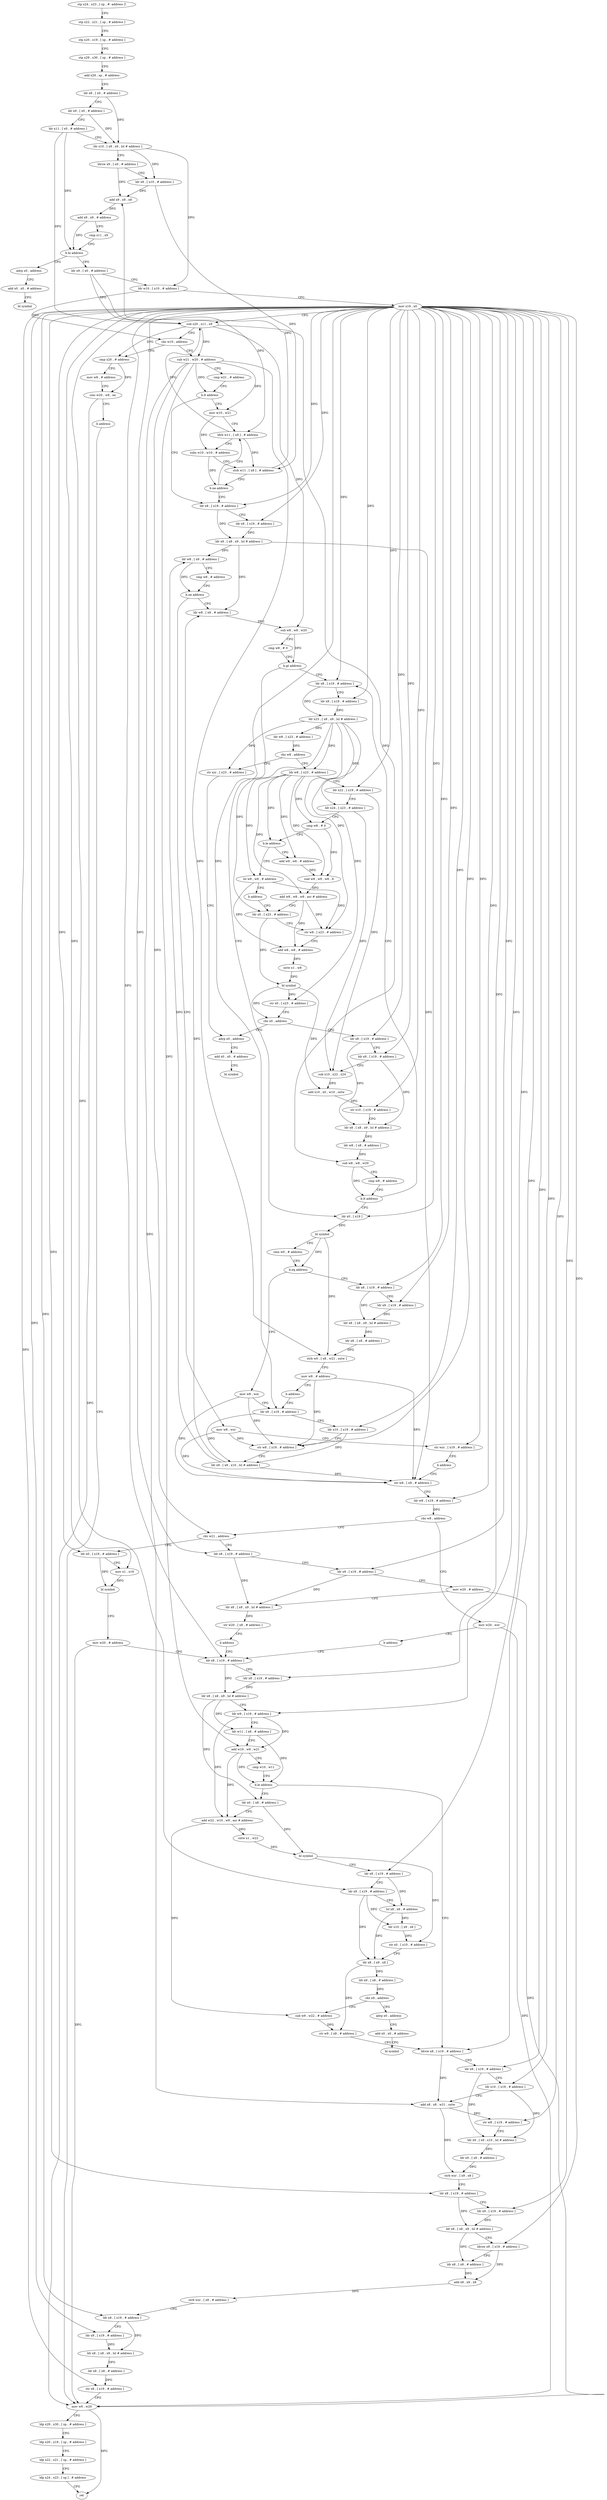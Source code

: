 digraph "func" {
"115576" [label = "stp x24 , x23 , [ sp , #- address ]!" ]
"115580" [label = "stp x22 , x21 , [ sp , # address ]" ]
"115584" [label = "stp x20 , x19 , [ sp , # address ]" ]
"115588" [label = "stp x29 , x30 , [ sp , # address ]" ]
"115592" [label = "add x29 , sp , # address" ]
"115596" [label = "ldr x8 , [ x0 , # address ]" ]
"115600" [label = "ldr x9 , [ x0 , # address ]" ]
"115604" [label = "ldr x11 , [ x0 , # address ]" ]
"115608" [label = "ldr x10 , [ x8 , x9 , lsl # address ]" ]
"115612" [label = "ldrsw x9 , [ x0 , # address ]" ]
"115616" [label = "ldr x8 , [ x10 , # address ]" ]
"115620" [label = "add x9 , x9 , x8" ]
"115624" [label = "add x9 , x9 , # address" ]
"115628" [label = "cmp x11 , x9" ]
"115632" [label = "b.hi address" ]
"116220" [label = "adrp x0 , address" ]
"115636" [label = "ldr x9 , [ x0 , # address ]" ]
"116224" [label = "add x0 , x0 , # address" ]
"116228" [label = "bl symbol" ]
"115640" [label = "ldr w10 , [ x10 , # address ]" ]
"115644" [label = "mov x19 , x0" ]
"115648" [label = "sub x20 , x11 , x9" ]
"115652" [label = "cbz w10 , address" ]
"115724" [label = "cmp x20 , # address" ]
"115656" [label = "sub w21 , w20 , # address" ]
"115728" [label = "mov w8 , # address" ]
"115732" [label = "cinc w20 , w8 , ne" ]
"115736" [label = "b address" ]
"116180" [label = "mov w0 , w20" ]
"115660" [label = "cmp w21 , # address" ]
"115664" [label = "b.lt address" ]
"115688" [label = "ldr x8 , [ x19 , # address ]" ]
"115668" [label = "mov w10 , w21" ]
"116184" [label = "ldp x29 , x30 , [ sp , # address ]" ]
"116188" [label = "ldp x20 , x19 , [ sp , # address ]" ]
"116192" [label = "ldp x22 , x21 , [ sp , # address ]" ]
"116196" [label = "ldp x24 , x23 , [ sp ] , # address" ]
"116200" [label = "ret" ]
"115692" [label = "ldr x9 , [ x19 , # address ]" ]
"115696" [label = "ldr x9 , [ x8 , x9 , lsl # address ]" ]
"115700" [label = "ldr w8 , [ x9 , # address ]" ]
"115704" [label = "cmp w8 , # address" ]
"115708" [label = "b.ne address" ]
"115740" [label = "ldr w8 , [ x9 , # address ]" ]
"115712" [label = "mov w8 , wzr" ]
"115672" [label = "ldrb w11 , [ x9 ] , # address" ]
"115744" [label = "sub w8 , w8 , w20" ]
"115748" [label = "cmp w8 , # 0" ]
"115752" [label = "b.gt address" ]
"115884" [label = "ldr x0 , [ x19 ]" ]
"115756" [label = "ldr x8 , [ x19 , # address ]" ]
"115716" [label = "str wzr , [ x19 , # address ]" ]
"115720" [label = "b address" ]
"115948" [label = "str w8 , [ x9 , # address ]" ]
"115676" [label = "subs w10 , w10 , # address" ]
"115680" [label = "strb w11 , [ x8 ] , # address" ]
"115684" [label = "b.ne address" ]
"115888" [label = "bl symbol" ]
"115892" [label = "cmn w0 , # address" ]
"115896" [label = "b.eq address" ]
"115928" [label = "mov w8 , wzr" ]
"115900" [label = "ldr x8 , [ x19 , # address ]" ]
"115760" [label = "ldr x9 , [ x19 , # address ]" ]
"115764" [label = "ldr x23 , [ x8 , x9 , lsl # address ]" ]
"115768" [label = "ldr w8 , [ x23 , # address ]" ]
"115772" [label = "cbz w8 , address" ]
"116204" [label = "str xzr , [ x23 , # address ]" ]
"115776" [label = "ldr w8 , [ x23 , # address ]" ]
"115952" [label = "ldr w8 , [ x19 , # address ]" ]
"115956" [label = "cbz w8 , address" ]
"115968" [label = "cbz w21 , address" ]
"115960" [label = "mov w20 , wzr" ]
"115932" [label = "ldr x9 , [ x19 , # address ]" ]
"115904" [label = "ldr x9 , [ x19 , # address ]" ]
"115908" [label = "ldr x8 , [ x8 , x9 , lsl # address ]" ]
"115912" [label = "ldr x8 , [ x8 , # address ]" ]
"115916" [label = "strb w0 , [ x8 , w21 , sxtw ]" ]
"115920" [label = "mov w8 , # address" ]
"115924" [label = "b address" ]
"116208" [label = "adrp x0 , address" ]
"115780" [label = "ldr x22 , [ x19 , # address ]" ]
"115784" [label = "ldr x24 , [ x23 , # address ]" ]
"115788" [label = "cmp w8 , # 0" ]
"115792" [label = "b.le address" ]
"115804" [label = "add w9 , w8 , # address" ]
"115796" [label = "lsl w8 , w8 , # address" ]
"115996" [label = "ldr x0 , [ x19 , # address ]" ]
"115972" [label = "ldr x8 , [ x19 , # address ]" ]
"115964" [label = "b address" ]
"116012" [label = "ldr x8 , [ x19 , # address ]" ]
"115936" [label = "ldr x10 , [ x19 , # address ]" ]
"115940" [label = "str w8 , [ x19 , # address ]" ]
"115944" [label = "ldr x9 , [ x9 , x10 , lsl # address ]" ]
"115808" [label = "csel w9 , w9 , w8 , lt" ]
"115812" [label = "add w8 , w8 , w9 , asr # address" ]
"115816" [label = "ldr x0 , [ x23 , # address ]" ]
"115800" [label = "b address" ]
"116000" [label = "mov x1 , x19" ]
"116004" [label = "bl symbol" ]
"116008" [label = "mov w20 , # address" ]
"115976" [label = "ldr x9 , [ x19 , # address ]" ]
"115980" [label = "mov w20 , # address" ]
"115984" [label = "ldr x8 , [ x8 , x9 , lsl # address ]" ]
"115988" [label = "str w20 , [ x8 , # address ]" ]
"115992" [label = "b address" ]
"116016" [label = "ldr x9 , [ x19 , # address ]" ]
"116020" [label = "ldr x8 , [ x8 , x9 , lsl # address ]" ]
"116024" [label = "ldr w9 , [ x19 , # address ]" ]
"116028" [label = "ldr w11 , [ x8 , # address ]" ]
"116032" [label = "add w10 , w9 , w21" ]
"116036" [label = "cmp w10 , w11" ]
"116040" [label = "b.le address" ]
"116100" [label = "ldrsw x8 , [ x19 , # address ]" ]
"116044" [label = "ldr x0 , [ x8 , # address ]" ]
"116212" [label = "add x0 , x0 , # address" ]
"116216" [label = "bl symbol" ]
"115844" [label = "ldr x8 , [ x19 , # address ]" ]
"115848" [label = "ldr x9 , [ x19 , # address ]" ]
"115852" [label = "sub x10 , x22 , x24" ]
"115856" [label = "add x10 , x0 , w10 , sxtw" ]
"115860" [label = "str x10 , [ x19 , # address ]" ]
"115864" [label = "ldr x8 , [ x8 , x9 , lsl # address ]" ]
"115868" [label = "ldr w8 , [ x8 , # address ]" ]
"115872" [label = "sub w8 , w8 , w20" ]
"115876" [label = "cmp w8 , # address" ]
"115880" [label = "b.lt address" ]
"115820" [label = "str w8 , [ x23 , # address ]" ]
"115824" [label = "add w8 , w8 , # address" ]
"115828" [label = "sxtw x1 , w8" ]
"115832" [label = "bl symbol" ]
"115836" [label = "str x0 , [ x23 , # address ]" ]
"115840" [label = "cbz x0 , address" ]
"116104" [label = "ldr x9 , [ x19 , # address ]" ]
"116108" [label = "ldr x10 , [ x19 , # address ]" ]
"116112" [label = "add x8 , x8 , w21 , sxtw" ]
"116116" [label = "str w8 , [ x19 , # address ]" ]
"116120" [label = "ldr x9 , [ x9 , x10 , lsl # address ]" ]
"116124" [label = "ldr x9 , [ x9 , # address ]" ]
"116128" [label = "strb wzr , [ x9 , x8 ]" ]
"116132" [label = "ldr x8 , [ x19 , # address ]" ]
"116136" [label = "ldr x9 , [ x19 , # address ]" ]
"116140" [label = "ldr x8 , [ x8 , x9 , lsl # address ]" ]
"116144" [label = "ldrsw x9 , [ x19 , # address ]" ]
"116148" [label = "ldr x8 , [ x8 , # address ]" ]
"116152" [label = "add x8 , x9 , x8" ]
"116156" [label = "strb wzr , [ x8 , # address ]" ]
"116160" [label = "ldr x8 , [ x19 , # address ]" ]
"116164" [label = "ldr x9 , [ x19 , # address ]" ]
"116168" [label = "ldr x8 , [ x8 , x9 , lsl # address ]" ]
"116172" [label = "ldr x8 , [ x8 , # address ]" ]
"116176" [label = "str x8 , [ x19 , # address ]" ]
"116048" [label = "add w22 , w10 , w9 , asr # address" ]
"116052" [label = "sxtw x1 , w22" ]
"116056" [label = "bl symbol" ]
"116060" [label = "ldr x8 , [ x19 , # address ]" ]
"116064" [label = "ldr x9 , [ x19 , # address ]" ]
"116068" [label = "lsl x8 , x8 , # address" ]
"116072" [label = "ldr x10 , [ x9 , x8 ]" ]
"116076" [label = "str x0 , [ x10 , # address ]" ]
"116080" [label = "ldr x8 , [ x9 , x8 ]" ]
"116084" [label = "ldr x9 , [ x8 , # address ]" ]
"116088" [label = "cbz x9 , address" ]
"116232" [label = "adrp x0 , address" ]
"116092" [label = "sub w9 , w22 , # address" ]
"116236" [label = "add x0 , x0 , # address" ]
"116240" [label = "bl symbol" ]
"116096" [label = "str w9 , [ x8 , # address ]" ]
"115576" -> "115580" [ label = "CFG" ]
"115580" -> "115584" [ label = "CFG" ]
"115584" -> "115588" [ label = "CFG" ]
"115588" -> "115592" [ label = "CFG" ]
"115592" -> "115596" [ label = "CFG" ]
"115596" -> "115600" [ label = "CFG" ]
"115596" -> "115608" [ label = "DFG" ]
"115600" -> "115604" [ label = "CFG" ]
"115600" -> "115608" [ label = "DFG" ]
"115604" -> "115608" [ label = "CFG" ]
"115604" -> "115632" [ label = "DFG" ]
"115604" -> "115648" [ label = "DFG" ]
"115608" -> "115612" [ label = "CFG" ]
"115608" -> "115616" [ label = "DFG" ]
"115608" -> "115640" [ label = "DFG" ]
"115612" -> "115616" [ label = "CFG" ]
"115612" -> "115620" [ label = "DFG" ]
"115616" -> "115620" [ label = "DFG" ]
"115616" -> "115680" [ label = "DFG" ]
"115620" -> "115624" [ label = "DFG" ]
"115624" -> "115628" [ label = "CFG" ]
"115624" -> "115632" [ label = "DFG" ]
"115628" -> "115632" [ label = "CFG" ]
"115632" -> "116220" [ label = "CFG" ]
"115632" -> "115636" [ label = "CFG" ]
"116220" -> "116224" [ label = "CFG" ]
"115636" -> "115640" [ label = "CFG" ]
"115636" -> "115648" [ label = "DFG" ]
"115636" -> "115672" [ label = "DFG" ]
"116224" -> "116228" [ label = "CFG" ]
"115640" -> "115644" [ label = "CFG" ]
"115640" -> "115652" [ label = "DFG" ]
"115644" -> "115648" [ label = "CFG" ]
"115644" -> "115688" [ label = "DFG" ]
"115644" -> "115692" [ label = "DFG" ]
"115644" -> "115716" [ label = "DFG" ]
"115644" -> "115884" [ label = "DFG" ]
"115644" -> "115756" [ label = "DFG" ]
"115644" -> "115760" [ label = "DFG" ]
"115644" -> "115952" [ label = "DFG" ]
"115644" -> "115900" [ label = "DFG" ]
"115644" -> "115904" [ label = "DFG" ]
"115644" -> "115780" [ label = "DFG" ]
"115644" -> "115932" [ label = "DFG" ]
"115644" -> "115936" [ label = "DFG" ]
"115644" -> "115940" [ label = "DFG" ]
"115644" -> "115996" [ label = "DFG" ]
"115644" -> "116000" [ label = "DFG" ]
"115644" -> "115972" [ label = "DFG" ]
"115644" -> "115976" [ label = "DFG" ]
"115644" -> "116012" [ label = "DFG" ]
"115644" -> "116016" [ label = "DFG" ]
"115644" -> "116024" [ label = "DFG" ]
"115644" -> "116100" [ label = "DFG" ]
"115644" -> "116104" [ label = "DFG" ]
"115644" -> "116108" [ label = "DFG" ]
"115644" -> "116116" [ label = "DFG" ]
"115644" -> "116132" [ label = "DFG" ]
"115644" -> "116136" [ label = "DFG" ]
"115644" -> "116144" [ label = "DFG" ]
"115644" -> "116160" [ label = "DFG" ]
"115644" -> "116164" [ label = "DFG" ]
"115644" -> "116176" [ label = "DFG" ]
"115644" -> "116060" [ label = "DFG" ]
"115644" -> "116064" [ label = "DFG" ]
"115644" -> "115844" [ label = "DFG" ]
"115644" -> "115848" [ label = "DFG" ]
"115644" -> "115860" [ label = "DFG" ]
"115648" -> "115652" [ label = "CFG" ]
"115648" -> "115724" [ label = "DFG" ]
"115648" -> "115656" [ label = "DFG" ]
"115648" -> "115744" [ label = "DFG" ]
"115648" -> "115872" [ label = "DFG" ]
"115652" -> "115724" [ label = "CFG" ]
"115652" -> "115656" [ label = "CFG" ]
"115724" -> "115728" [ label = "CFG" ]
"115724" -> "115732" [ label = "DFG" ]
"115656" -> "115660" [ label = "CFG" ]
"115656" -> "115664" [ label = "DFG" ]
"115656" -> "115668" [ label = "DFG" ]
"115656" -> "115916" [ label = "DFG" ]
"115656" -> "115968" [ label = "DFG" ]
"115656" -> "116032" [ label = "DFG" ]
"115656" -> "116112" [ label = "DFG" ]
"115728" -> "115732" [ label = "CFG" ]
"115732" -> "115736" [ label = "CFG" ]
"115732" -> "116180" [ label = "DFG" ]
"115736" -> "116180" [ label = "CFG" ]
"116180" -> "116184" [ label = "CFG" ]
"116180" -> "116200" [ label = "DFG" ]
"115660" -> "115664" [ label = "CFG" ]
"115664" -> "115688" [ label = "CFG" ]
"115664" -> "115668" [ label = "CFG" ]
"115688" -> "115692" [ label = "CFG" ]
"115688" -> "115696" [ label = "DFG" ]
"115668" -> "115672" [ label = "CFG" ]
"115668" -> "115676" [ label = "DFG" ]
"116184" -> "116188" [ label = "CFG" ]
"116188" -> "116192" [ label = "CFG" ]
"116192" -> "116196" [ label = "CFG" ]
"116196" -> "116200" [ label = "CFG" ]
"115692" -> "115696" [ label = "DFG" ]
"115696" -> "115700" [ label = "DFG" ]
"115696" -> "115740" [ label = "DFG" ]
"115696" -> "115948" [ label = "DFG" ]
"115700" -> "115704" [ label = "CFG" ]
"115700" -> "115708" [ label = "DFG" ]
"115704" -> "115708" [ label = "CFG" ]
"115708" -> "115740" [ label = "CFG" ]
"115708" -> "115712" [ label = "CFG" ]
"115740" -> "115744" [ label = "DFG" ]
"115712" -> "115716" [ label = "CFG" ]
"115712" -> "115948" [ label = "DFG" ]
"115712" -> "115940" [ label = "DFG" ]
"115672" -> "115676" [ label = "CFG" ]
"115672" -> "115648" [ label = "DFG" ]
"115672" -> "115680" [ label = "DFG" ]
"115744" -> "115748" [ label = "CFG" ]
"115744" -> "115752" [ label = "DFG" ]
"115748" -> "115752" [ label = "CFG" ]
"115752" -> "115884" [ label = "CFG" ]
"115752" -> "115756" [ label = "CFG" ]
"115884" -> "115888" [ label = "DFG" ]
"115756" -> "115760" [ label = "CFG" ]
"115756" -> "115764" [ label = "DFG" ]
"115716" -> "115720" [ label = "CFG" ]
"115720" -> "115948" [ label = "CFG" ]
"115948" -> "115952" [ label = "CFG" ]
"115676" -> "115680" [ label = "CFG" ]
"115676" -> "115684" [ label = "DFG" ]
"115680" -> "115684" [ label = "CFG" ]
"115680" -> "115620" [ label = "DFG" ]
"115684" -> "115672" [ label = "CFG" ]
"115684" -> "115688" [ label = "CFG" ]
"115888" -> "115892" [ label = "CFG" ]
"115888" -> "115896" [ label = "DFG" ]
"115888" -> "115916" [ label = "DFG" ]
"115892" -> "115896" [ label = "CFG" ]
"115896" -> "115928" [ label = "CFG" ]
"115896" -> "115900" [ label = "CFG" ]
"115928" -> "115932" [ label = "CFG" ]
"115928" -> "115948" [ label = "DFG" ]
"115928" -> "115940" [ label = "DFG" ]
"115900" -> "115904" [ label = "CFG" ]
"115900" -> "115908" [ label = "DFG" ]
"115760" -> "115764" [ label = "DFG" ]
"115764" -> "115768" [ label = "DFG" ]
"115764" -> "116204" [ label = "DFG" ]
"115764" -> "115776" [ label = "DFG" ]
"115764" -> "115784" [ label = "DFG" ]
"115764" -> "115816" [ label = "DFG" ]
"115764" -> "115820" [ label = "DFG" ]
"115764" -> "115836" [ label = "DFG" ]
"115768" -> "115772" [ label = "DFG" ]
"115772" -> "116204" [ label = "CFG" ]
"115772" -> "115776" [ label = "CFG" ]
"116204" -> "116208" [ label = "CFG" ]
"115776" -> "115780" [ label = "CFG" ]
"115776" -> "115788" [ label = "DFG" ]
"115776" -> "115792" [ label = "DFG" ]
"115776" -> "115804" [ label = "DFG" ]
"115776" -> "115796" [ label = "DFG" ]
"115776" -> "115808" [ label = "DFG" ]
"115776" -> "115812" [ label = "DFG" ]
"115952" -> "115956" [ label = "DFG" ]
"115956" -> "115968" [ label = "CFG" ]
"115956" -> "115960" [ label = "CFG" ]
"115968" -> "115996" [ label = "CFG" ]
"115968" -> "115972" [ label = "CFG" ]
"115960" -> "115964" [ label = "CFG" ]
"115960" -> "116180" [ label = "DFG" ]
"115932" -> "115936" [ label = "CFG" ]
"115932" -> "115944" [ label = "DFG" ]
"115904" -> "115908" [ label = "DFG" ]
"115908" -> "115912" [ label = "DFG" ]
"115912" -> "115916" [ label = "DFG" ]
"115916" -> "115920" [ label = "CFG" ]
"115920" -> "115924" [ label = "CFG" ]
"115920" -> "115948" [ label = "DFG" ]
"115920" -> "115940" [ label = "DFG" ]
"115924" -> "115932" [ label = "CFG" ]
"116208" -> "116212" [ label = "CFG" ]
"115780" -> "115784" [ label = "CFG" ]
"115780" -> "115852" [ label = "DFG" ]
"115784" -> "115788" [ label = "CFG" ]
"115784" -> "115852" [ label = "DFG" ]
"115788" -> "115792" [ label = "CFG" ]
"115788" -> "115808" [ label = "DFG" ]
"115792" -> "115804" [ label = "CFG" ]
"115792" -> "115796" [ label = "CFG" ]
"115804" -> "115808" [ label = "DFG" ]
"115796" -> "115800" [ label = "CFG" ]
"115796" -> "115820" [ label = "DFG" ]
"115796" -> "115824" [ label = "DFG" ]
"115996" -> "116000" [ label = "CFG" ]
"115996" -> "116004" [ label = "DFG" ]
"115972" -> "115976" [ label = "CFG" ]
"115972" -> "115984" [ label = "DFG" ]
"115964" -> "116012" [ label = "CFG" ]
"116012" -> "116016" [ label = "CFG" ]
"116012" -> "116020" [ label = "DFG" ]
"115936" -> "115940" [ label = "CFG" ]
"115936" -> "115944" [ label = "DFG" ]
"115940" -> "115944" [ label = "CFG" ]
"115944" -> "115948" [ label = "DFG" ]
"115944" -> "115700" [ label = "DFG" ]
"115944" -> "115740" [ label = "DFG" ]
"115808" -> "115812" [ label = "DFG" ]
"115812" -> "115816" [ label = "CFG" ]
"115812" -> "115820" [ label = "DFG" ]
"115812" -> "115824" [ label = "DFG" ]
"115816" -> "115820" [ label = "CFG" ]
"115816" -> "115832" [ label = "DFG" ]
"115800" -> "115816" [ label = "CFG" ]
"116000" -> "116004" [ label = "DFG" ]
"116004" -> "116008" [ label = "CFG" ]
"116008" -> "116012" [ label = "CFG" ]
"116008" -> "116180" [ label = "DFG" ]
"115976" -> "115980" [ label = "CFG" ]
"115976" -> "115984" [ label = "DFG" ]
"115980" -> "115984" [ label = "CFG" ]
"115980" -> "116180" [ label = "DFG" ]
"115984" -> "115988" [ label = "DFG" ]
"115988" -> "115992" [ label = "CFG" ]
"115992" -> "116012" [ label = "CFG" ]
"116016" -> "116020" [ label = "DFG" ]
"116020" -> "116024" [ label = "CFG" ]
"116020" -> "116028" [ label = "DFG" ]
"116020" -> "116044" [ label = "DFG" ]
"116024" -> "116028" [ label = "CFG" ]
"116024" -> "116032" [ label = "DFG" ]
"116024" -> "116048" [ label = "DFG" ]
"116028" -> "116032" [ label = "CFG" ]
"116028" -> "116040" [ label = "DFG" ]
"116032" -> "116036" [ label = "CFG" ]
"116032" -> "116040" [ label = "DFG" ]
"116032" -> "116048" [ label = "DFG" ]
"116036" -> "116040" [ label = "CFG" ]
"116040" -> "116100" [ label = "CFG" ]
"116040" -> "116044" [ label = "CFG" ]
"116100" -> "116104" [ label = "CFG" ]
"116100" -> "116112" [ label = "DFG" ]
"116044" -> "116048" [ label = "CFG" ]
"116044" -> "116056" [ label = "DFG" ]
"116212" -> "116216" [ label = "CFG" ]
"115844" -> "115848" [ label = "CFG" ]
"115844" -> "115864" [ label = "DFG" ]
"115848" -> "115852" [ label = "CFG" ]
"115848" -> "115864" [ label = "DFG" ]
"115852" -> "115856" [ label = "DFG" ]
"115856" -> "115860" [ label = "DFG" ]
"115860" -> "115864" [ label = "CFG" ]
"115864" -> "115868" [ label = "DFG" ]
"115868" -> "115872" [ label = "DFG" ]
"115872" -> "115876" [ label = "CFG" ]
"115872" -> "115880" [ label = "DFG" ]
"115876" -> "115880" [ label = "CFG" ]
"115880" -> "115756" [ label = "CFG" ]
"115880" -> "115884" [ label = "CFG" ]
"115820" -> "115824" [ label = "CFG" ]
"115824" -> "115828" [ label = "DFG" ]
"115828" -> "115832" [ label = "DFG" ]
"115832" -> "115836" [ label = "DFG" ]
"115832" -> "115840" [ label = "DFG" ]
"115832" -> "115856" [ label = "DFG" ]
"115836" -> "115840" [ label = "CFG" ]
"115840" -> "116208" [ label = "CFG" ]
"115840" -> "115844" [ label = "CFG" ]
"116104" -> "116108" [ label = "CFG" ]
"116104" -> "116120" [ label = "DFG" ]
"116108" -> "116112" [ label = "CFG" ]
"116108" -> "116120" [ label = "DFG" ]
"116112" -> "116116" [ label = "DFG" ]
"116112" -> "116128" [ label = "DFG" ]
"116116" -> "116120" [ label = "CFG" ]
"116120" -> "116124" [ label = "DFG" ]
"116124" -> "116128" [ label = "DFG" ]
"116128" -> "116132" [ label = "CFG" ]
"116132" -> "116136" [ label = "CFG" ]
"116132" -> "116140" [ label = "DFG" ]
"116136" -> "116140" [ label = "DFG" ]
"116140" -> "116144" [ label = "CFG" ]
"116140" -> "116148" [ label = "DFG" ]
"116144" -> "116148" [ label = "CFG" ]
"116144" -> "116152" [ label = "DFG" ]
"116148" -> "116152" [ label = "DFG" ]
"116152" -> "116156" [ label = "DFG" ]
"116156" -> "116160" [ label = "CFG" ]
"116160" -> "116164" [ label = "CFG" ]
"116160" -> "116168" [ label = "DFG" ]
"116164" -> "116168" [ label = "DFG" ]
"116168" -> "116172" [ label = "DFG" ]
"116172" -> "116176" [ label = "DFG" ]
"116176" -> "116180" [ label = "CFG" ]
"116048" -> "116052" [ label = "DFG" ]
"116048" -> "116092" [ label = "DFG" ]
"116052" -> "116056" [ label = "DFG" ]
"116056" -> "116060" [ label = "CFG" ]
"116056" -> "116076" [ label = "DFG" ]
"116060" -> "116064" [ label = "CFG" ]
"116060" -> "116068" [ label = "DFG" ]
"116064" -> "116068" [ label = "CFG" ]
"116064" -> "116072" [ label = "DFG" ]
"116064" -> "116080" [ label = "DFG" ]
"116068" -> "116072" [ label = "DFG" ]
"116068" -> "116080" [ label = "DFG" ]
"116072" -> "116076" [ label = "DFG" ]
"116076" -> "116080" [ label = "CFG" ]
"116080" -> "116084" [ label = "DFG" ]
"116080" -> "116096" [ label = "DFG" ]
"116084" -> "116088" [ label = "DFG" ]
"116088" -> "116232" [ label = "CFG" ]
"116088" -> "116092" [ label = "CFG" ]
"116232" -> "116236" [ label = "CFG" ]
"116092" -> "116096" [ label = "DFG" ]
"116236" -> "116240" [ label = "CFG" ]
"116096" -> "116100" [ label = "CFG" ]
}
